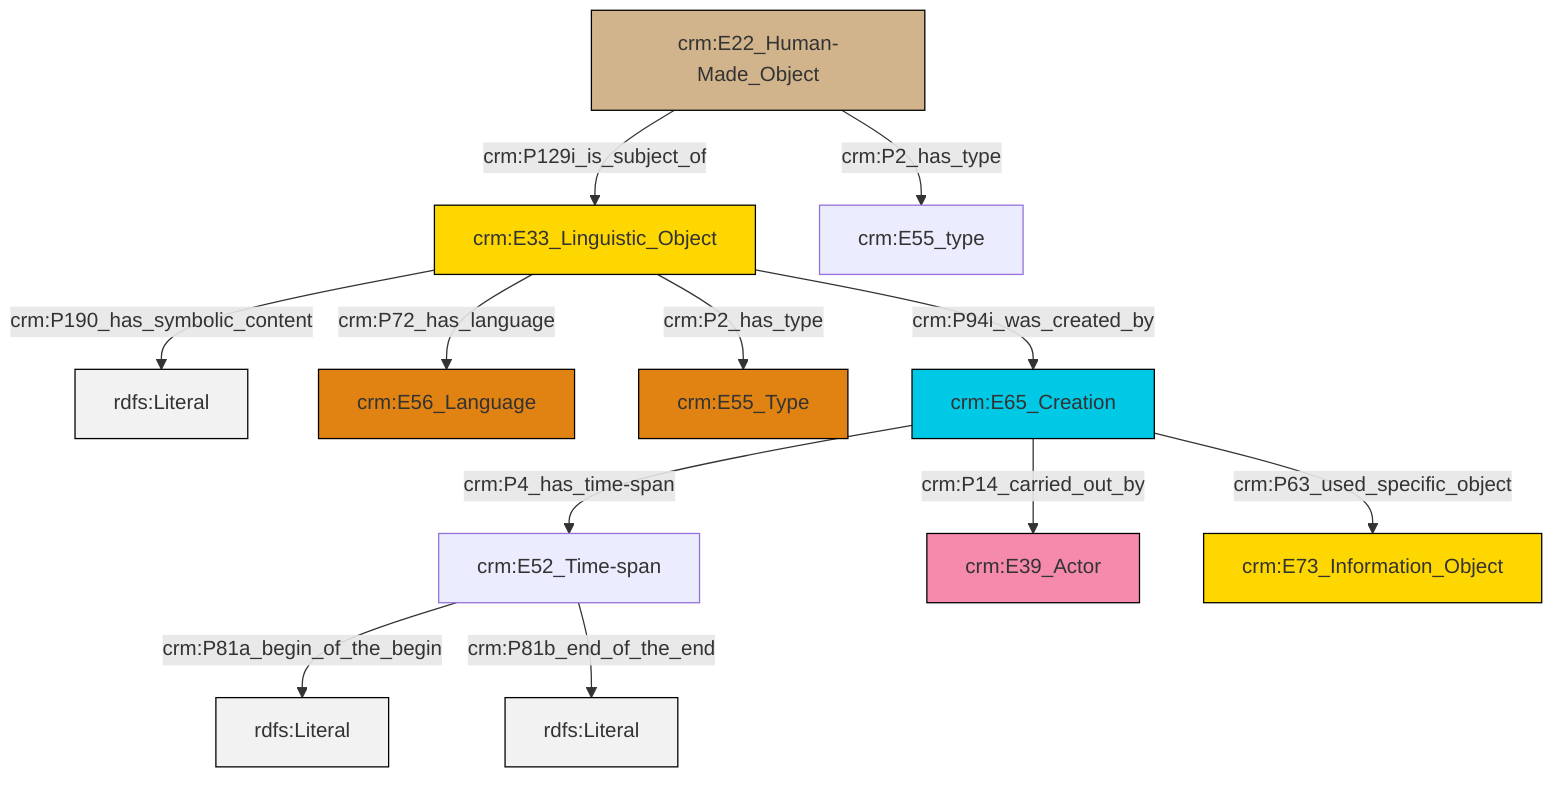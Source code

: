 graph TD
classDef Literal fill:#f2f2f2,stroke:#000000;
classDef CRM_Entity fill:#FFFFFF,stroke:#000000;
classDef Temporal_Entity fill:#00C9E6, stroke:#000000;
classDef Type fill:#E18312, stroke:#000000;
classDef Time-Span fill:#2C9C91, stroke:#000000;
classDef Appellation fill:#FFEB7F, stroke:#000000;
classDef Place fill:#008836, stroke:#000000;
classDef Persistent_Item fill:#B266B2, stroke:#000000;
classDef Conceptual_Object fill:#FFD700, stroke:#000000;
classDef Physical_Thing fill:#D2B48C, stroke:#000000;
classDef Actor fill:#f58aad, stroke:#000000;
classDef PC_Classes fill:#4ce600, stroke:#000000;
classDef Multi fill:#cccccc,stroke:#000000;

0["crm:E33_Linguistic_Object"]:::Conceptual_Object -->|crm:P190_has_symbolic_content| 1[rdfs:Literal]:::Literal
0["crm:E33_Linguistic_Object"]:::Conceptual_Object -->|crm:P72_has_language| 5["crm:E56_Language"]:::Type
0["crm:E33_Linguistic_Object"]:::Conceptual_Object -->|crm:P2_has_type| 7["crm:E55_Type"]:::Type
0["crm:E33_Linguistic_Object"]:::Conceptual_Object -->|crm:P94i_was_created_by| 8["crm:E65_Creation"]:::Temporal_Entity
12["crm:E22_Human-Made_Object"]:::Physical_Thing -->|crm:P129i_is_subject_of| 0["crm:E33_Linguistic_Object"]:::Conceptual_Object
8["crm:E65_Creation"]:::Temporal_Entity -->|crm:P14_carried_out_by| 13["crm:E39_Actor"]:::Actor
10["crm:E52_Time-span"]:::Default -->|crm:P81a_begin_of_the_begin| 14[rdfs:Literal]:::Literal
8["crm:E65_Creation"]:::Temporal_Entity -->|crm:P63_used_specific_object| 16["crm:E73_Information_Object"]:::Conceptual_Object
8["crm:E65_Creation"]:::Temporal_Entity -->|crm:P4_has_time-span| 10["crm:E52_Time-span"]:::Default
12["crm:E22_Human-Made_Object"]:::Physical_Thing -->|crm:P2_has_type| 2["crm:E55_type"]:::Default
10["crm:E52_Time-span"]:::Default -->|crm:P81b_end_of_the_end| 19[rdfs:Literal]:::Literal